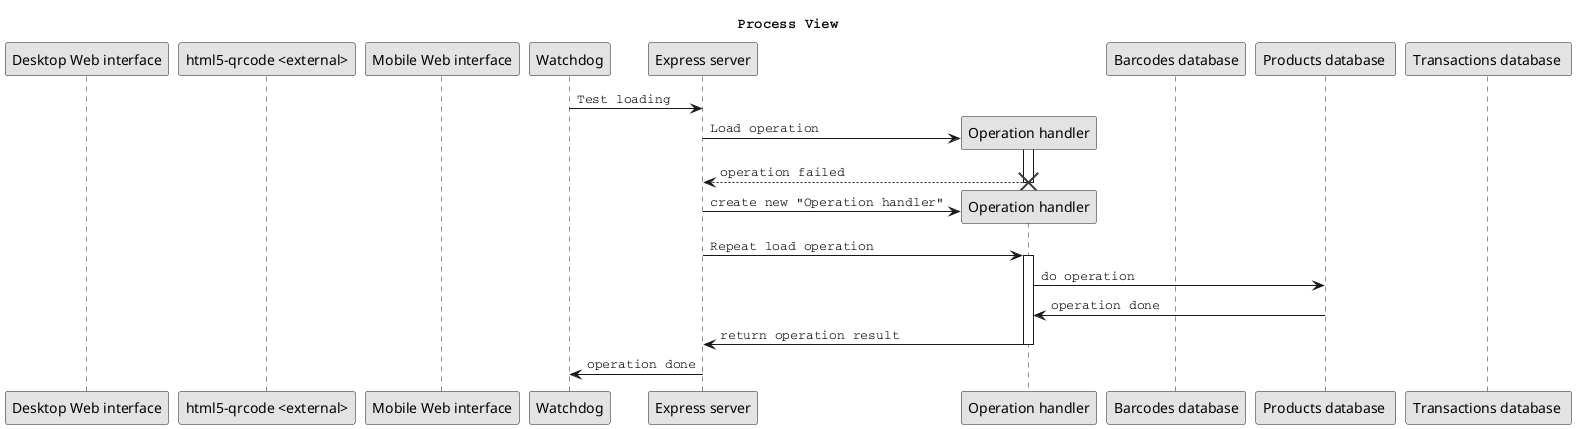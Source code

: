 @startuml
title Process View

participant "Desktop Web interface" as DWI
participant "html5-qrcode <external>" as QR
participant "Mobile Web interface" as MWI
participant "Watchdog" as WD
participant "Express server" as ES
participant "Operation handler" as OH
participant "Barcodes database" as BDB
participant "Products database " as PDB
participant "Transactions database " as TDB




skinparam monochrome true
skinparam shadowing false
skinparam defaultFontName Courier


WD -> ES: Test loading
create OH
ES -> OH: Load operation
activate OH
OH --> ES: operation failed
destroy OH

ES -> OH ** : create new "Operation handler"
ES -> OH: Repeat load operation
activate OH
OH -> PDB: do operation
PDB -> OH: operation done
OH -> ES: return operation result
deactivate OH
ES -> WD: operation done




@enduml